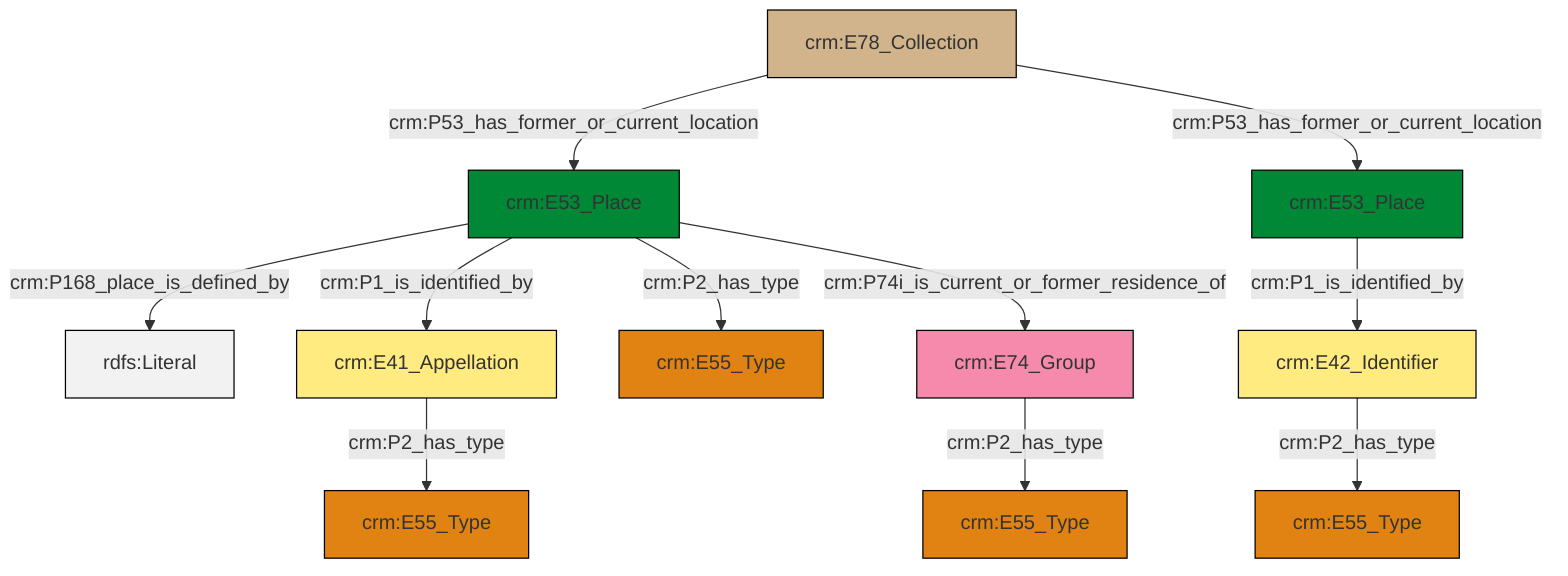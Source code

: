 graph TD
classDef Literal fill:#f2f2f2,stroke:#000000;
classDef CRM_Entity fill:#FFFFFF,stroke:#000000;
classDef Temporal_Entity fill:#00C9E6, stroke:#000000;
classDef Type fill:#E18312, stroke:#000000;
classDef Time-Span fill:#2C9C91, stroke:#000000;
classDef Appellation fill:#FFEB7F, stroke:#000000;
classDef Place fill:#008836, stroke:#000000;
classDef Persistent_Item fill:#B266B2, stroke:#000000;
classDef Conceptual_Object fill:#FFD700, stroke:#000000;
classDef Physical_Thing fill:#D2B48C, stroke:#000000;
classDef Actor fill:#f58aad, stroke:#000000;
classDef PC_Classes fill:#4ce600, stroke:#000000;
classDef Multi fill:#cccccc,stroke:#000000;

4["crm:E41_Appellation"]:::Appellation -->|crm:P2_has_type| 5["crm:E55_Type"]:::Type
9["crm:E53_Place"]:::Place -->|crm:P168_place_is_defined_by| 13[rdfs:Literal]:::Literal
9["crm:E53_Place"]:::Place -->|crm:P1_is_identified_by| 4["crm:E41_Appellation"]:::Appellation
6["crm:E42_Identifier"]:::Appellation -->|crm:P2_has_type| 0["crm:E55_Type"]:::Type
2["crm:E53_Place"]:::Place -->|crm:P1_is_identified_by| 6["crm:E42_Identifier"]:::Appellation
20["crm:E78_Collection"]:::Physical_Thing -->|crm:P53_has_former_or_current_location| 9["crm:E53_Place"]:::Place
20["crm:E78_Collection"]:::Physical_Thing -->|crm:P53_has_former_or_current_location| 2["crm:E53_Place"]:::Place
9["crm:E53_Place"]:::Place -->|crm:P2_has_type| 18["crm:E55_Type"]:::Type
14["crm:E74_Group"]:::Actor -->|crm:P2_has_type| 16["crm:E55_Type"]:::Type
9["crm:E53_Place"]:::Place -->|crm:P74i_is_current_or_former_residence_of| 14["crm:E74_Group"]:::Actor